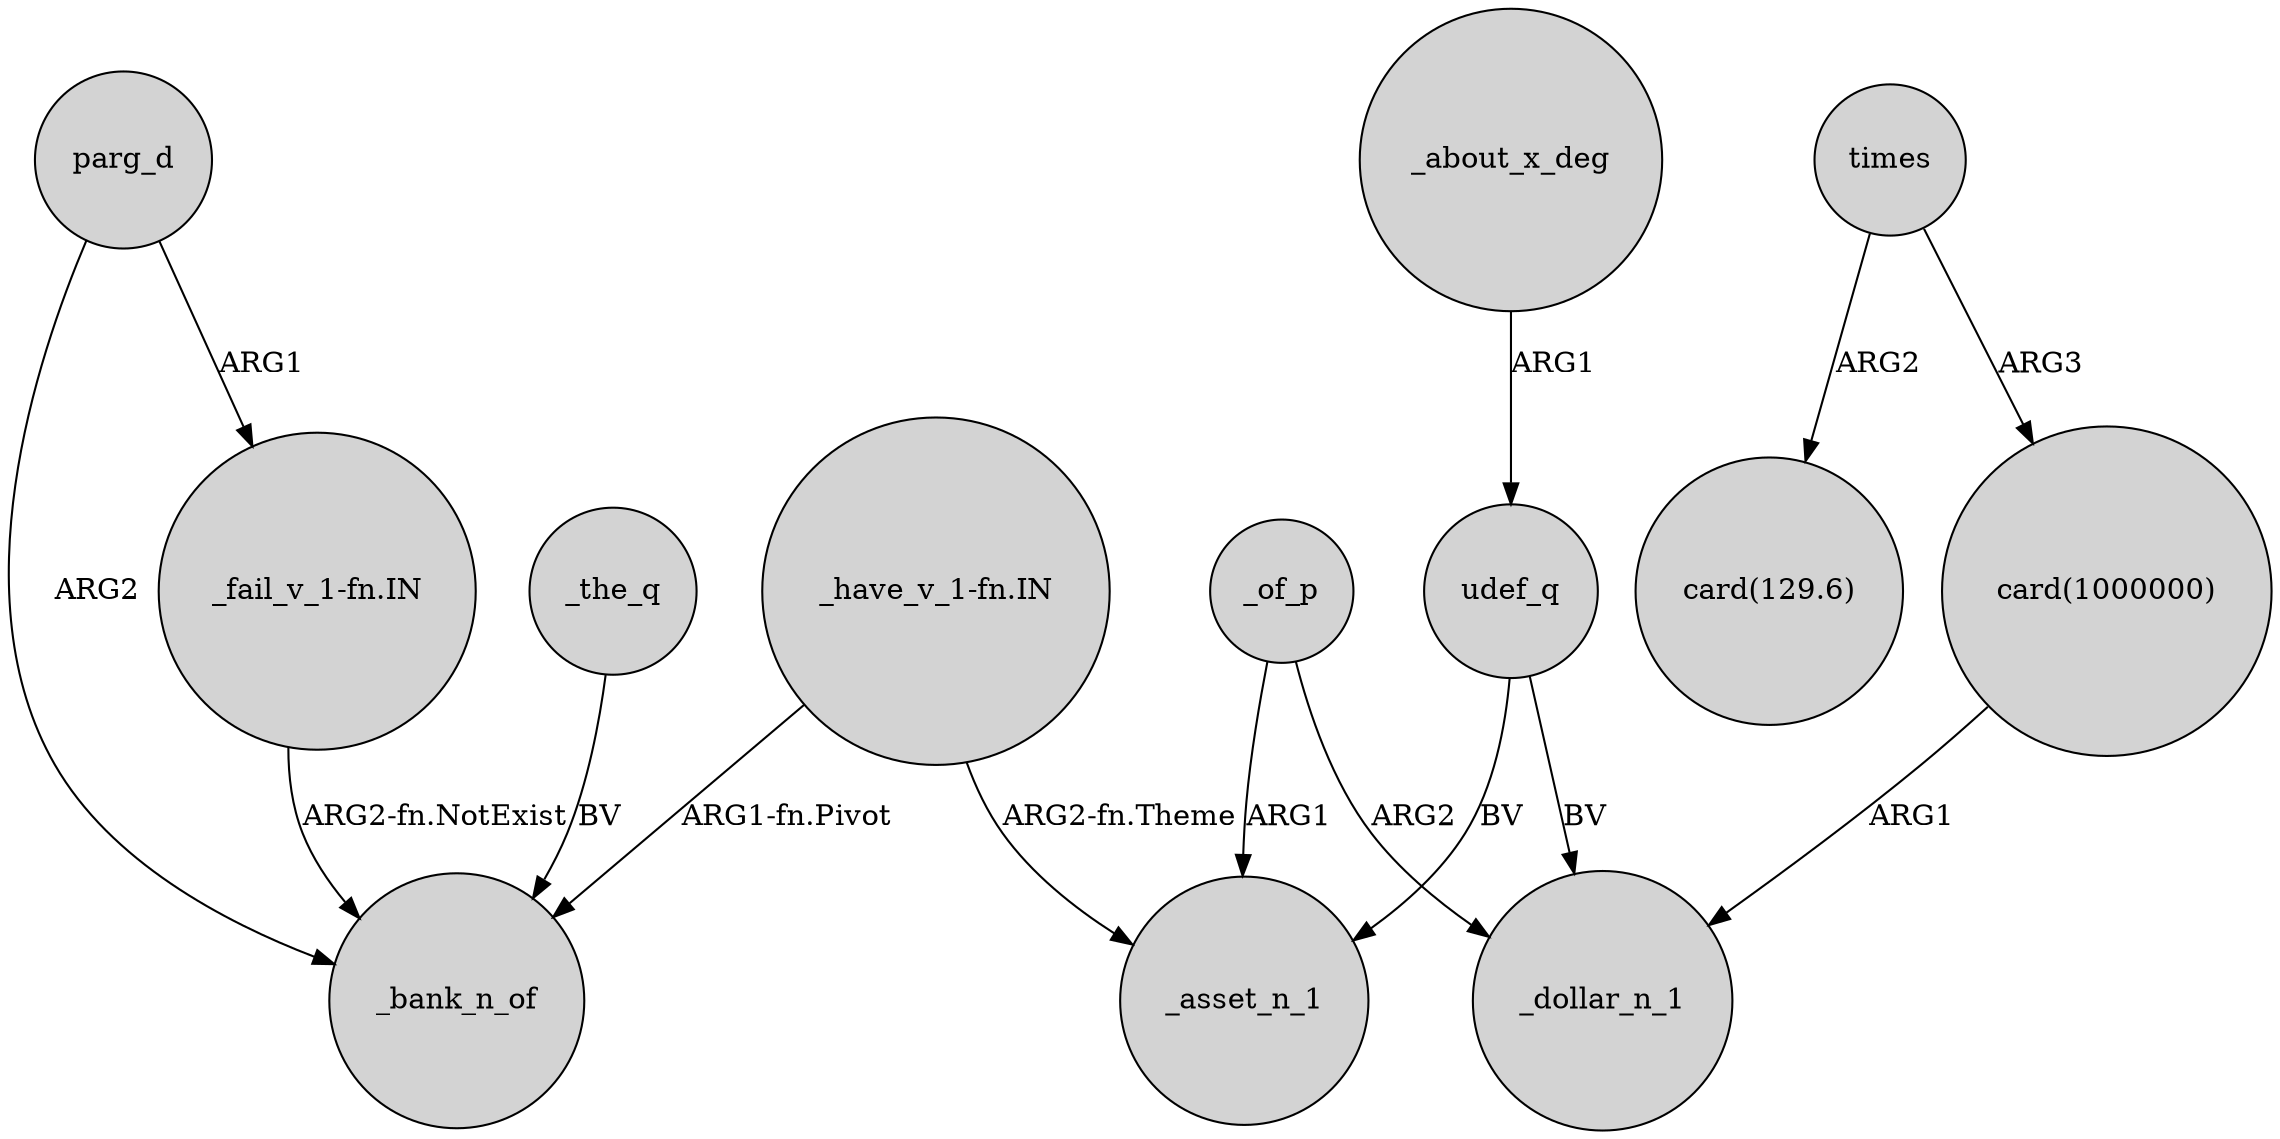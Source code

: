 digraph {
	node [shape=circle style=filled]
	_the_q -> _bank_n_of [label=BV]
	"card(1000000)" -> _dollar_n_1 [label=ARG1]
	_of_p -> _dollar_n_1 [label=ARG2]
	times -> "card(129.6)" [label=ARG2]
	times -> "card(1000000)" [label=ARG3]
	_of_p -> _asset_n_1 [label=ARG1]
	"_have_v_1-fn.IN" -> _asset_n_1 [label="ARG2-fn.Theme"]
	_about_x_deg -> udef_q [label=ARG1]
	udef_q -> _asset_n_1 [label=BV]
	"_fail_v_1-fn.IN" -> _bank_n_of [label="ARG2-fn.NotExist"]
	parg_d -> _bank_n_of [label=ARG2]
	parg_d -> "_fail_v_1-fn.IN" [label=ARG1]
	udef_q -> _dollar_n_1 [label=BV]
	"_have_v_1-fn.IN" -> _bank_n_of [label="ARG1-fn.Pivot"]
}
